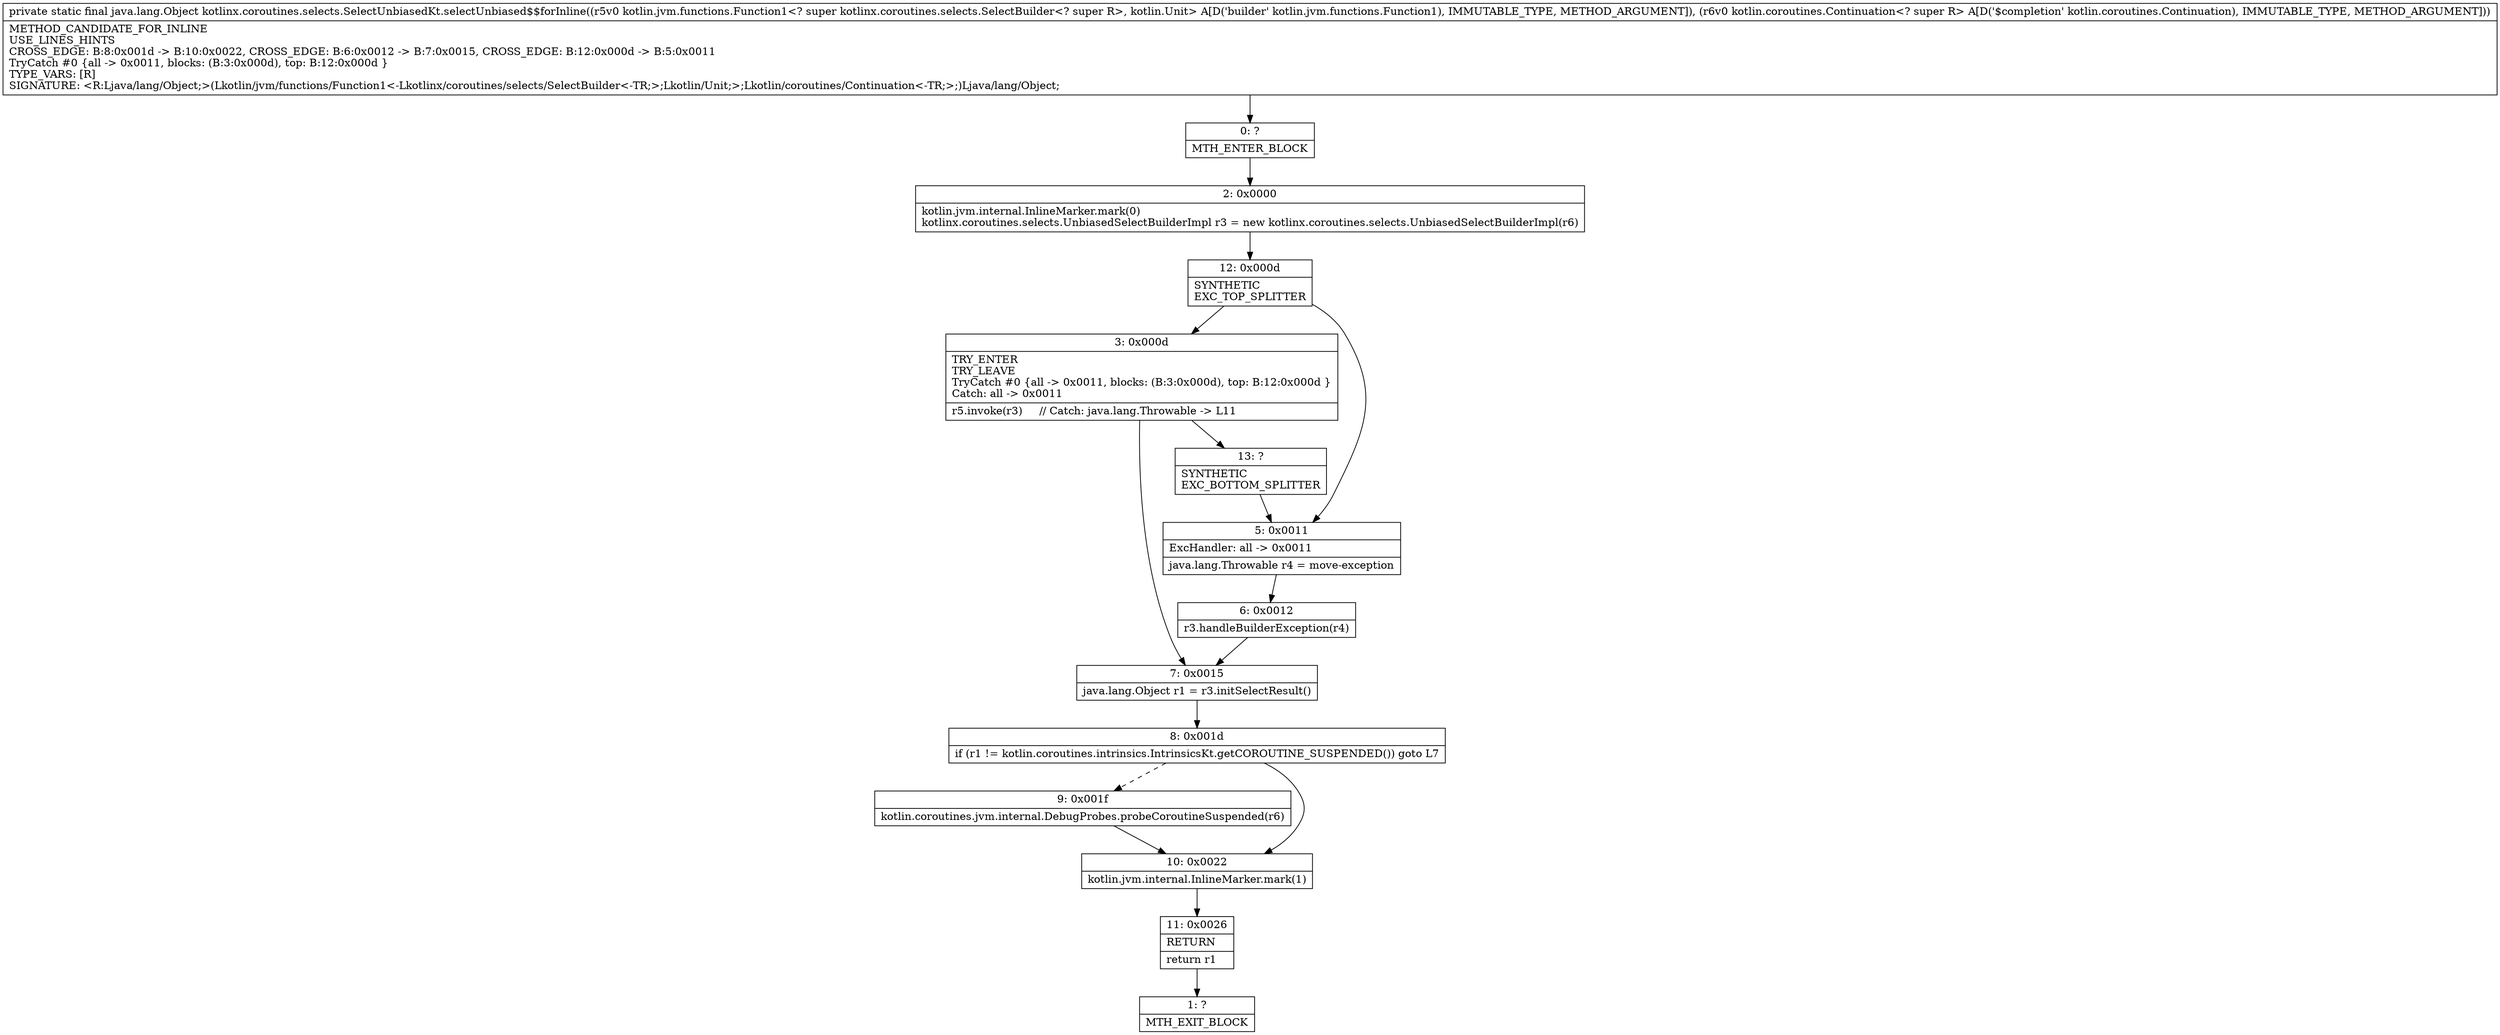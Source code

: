 digraph "CFG forkotlinx.coroutines.selects.SelectUnbiasedKt.selectUnbiased$$forInline(Lkotlin\/jvm\/functions\/Function1;Lkotlin\/coroutines\/Continuation;)Ljava\/lang\/Object;" {
Node_0 [shape=record,label="{0\:\ ?|MTH_ENTER_BLOCK\l}"];
Node_2 [shape=record,label="{2\:\ 0x0000|kotlin.jvm.internal.InlineMarker.mark(0)\lkotlinx.coroutines.selects.UnbiasedSelectBuilderImpl r3 = new kotlinx.coroutines.selects.UnbiasedSelectBuilderImpl(r6)\l}"];
Node_12 [shape=record,label="{12\:\ 0x000d|SYNTHETIC\lEXC_TOP_SPLITTER\l}"];
Node_3 [shape=record,label="{3\:\ 0x000d|TRY_ENTER\lTRY_LEAVE\lTryCatch #0 \{all \-\> 0x0011, blocks: (B:3:0x000d), top: B:12:0x000d \}\lCatch: all \-\> 0x0011\l|r5.invoke(r3)     \/\/ Catch: java.lang.Throwable \-\> L11\l}"];
Node_7 [shape=record,label="{7\:\ 0x0015|java.lang.Object r1 = r3.initSelectResult()\l}"];
Node_8 [shape=record,label="{8\:\ 0x001d|if (r1 != kotlin.coroutines.intrinsics.IntrinsicsKt.getCOROUTINE_SUSPENDED()) goto L7\l}"];
Node_9 [shape=record,label="{9\:\ 0x001f|kotlin.coroutines.jvm.internal.DebugProbes.probeCoroutineSuspended(r6)\l}"];
Node_10 [shape=record,label="{10\:\ 0x0022|kotlin.jvm.internal.InlineMarker.mark(1)\l}"];
Node_11 [shape=record,label="{11\:\ 0x0026|RETURN\l|return r1\l}"];
Node_1 [shape=record,label="{1\:\ ?|MTH_EXIT_BLOCK\l}"];
Node_13 [shape=record,label="{13\:\ ?|SYNTHETIC\lEXC_BOTTOM_SPLITTER\l}"];
Node_5 [shape=record,label="{5\:\ 0x0011|ExcHandler: all \-\> 0x0011\l|java.lang.Throwable r4 = move\-exception\l}"];
Node_6 [shape=record,label="{6\:\ 0x0012|r3.handleBuilderException(r4)\l}"];
MethodNode[shape=record,label="{private static final java.lang.Object kotlinx.coroutines.selects.SelectUnbiasedKt.selectUnbiased$$forInline((r5v0 kotlin.jvm.functions.Function1\<? super kotlinx.coroutines.selects.SelectBuilder\<? super R\>, kotlin.Unit\> A[D('builder' kotlin.jvm.functions.Function1), IMMUTABLE_TYPE, METHOD_ARGUMENT]), (r6v0 kotlin.coroutines.Continuation\<? super R\> A[D('$completion' kotlin.coroutines.Continuation), IMMUTABLE_TYPE, METHOD_ARGUMENT]))  | METHOD_CANDIDATE_FOR_INLINE\lUSE_LINES_HINTS\lCROSS_EDGE: B:8:0x001d \-\> B:10:0x0022, CROSS_EDGE: B:6:0x0012 \-\> B:7:0x0015, CROSS_EDGE: B:12:0x000d \-\> B:5:0x0011\lTryCatch #0 \{all \-\> 0x0011, blocks: (B:3:0x000d), top: B:12:0x000d \}\lTYPE_VARS: [R]\lSIGNATURE: \<R:Ljava\/lang\/Object;\>(Lkotlin\/jvm\/functions\/Function1\<\-Lkotlinx\/coroutines\/selects\/SelectBuilder\<\-TR;\>;Lkotlin\/Unit;\>;Lkotlin\/coroutines\/Continuation\<\-TR;\>;)Ljava\/lang\/Object;\l}"];
MethodNode -> Node_0;Node_0 -> Node_2;
Node_2 -> Node_12;
Node_12 -> Node_3;
Node_12 -> Node_5;
Node_3 -> Node_7;
Node_3 -> Node_13;
Node_7 -> Node_8;
Node_8 -> Node_9[style=dashed];
Node_8 -> Node_10;
Node_9 -> Node_10;
Node_10 -> Node_11;
Node_11 -> Node_1;
Node_13 -> Node_5;
Node_5 -> Node_6;
Node_6 -> Node_7;
}


